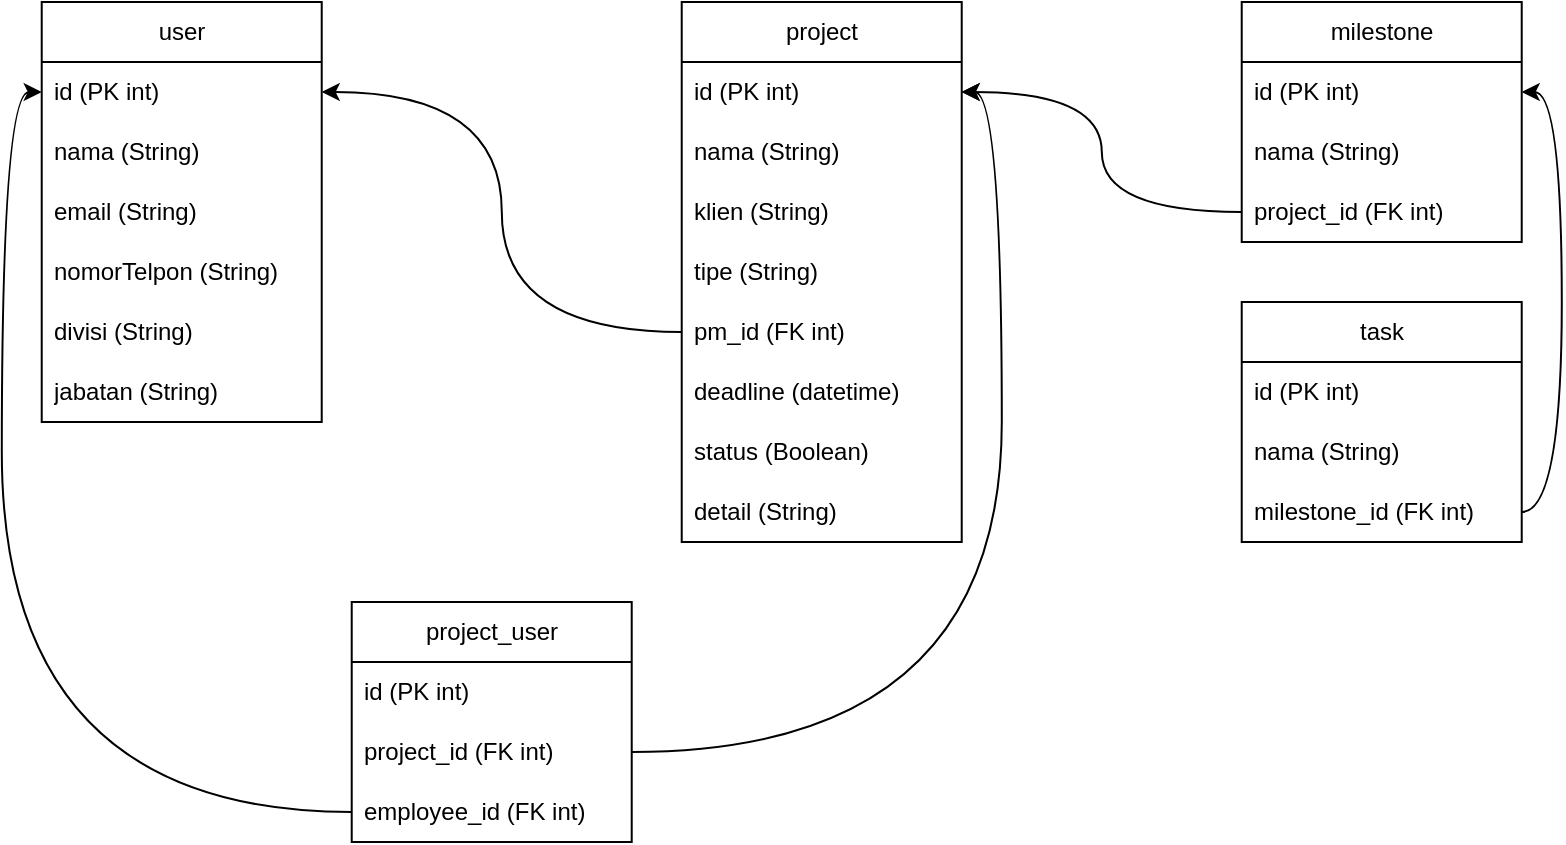 <mxfile version="21.2.6" type="device">
  <diagram name="Page-1" id="0NWVLSTXhFFUk-FZy3eq">
    <mxGraphModel dx="1050" dy="581" grid="1" gridSize="10" guides="1" tooltips="1" connect="1" arrows="1" fold="1" page="1" pageScale="1" pageWidth="850" pageHeight="1100" math="0" shadow="0">
      <root>
        <mxCell id="0" />
        <mxCell id="1" parent="0" />
        <mxCell id="x1MCxvOlKRSfi7wRCdup-1" value="user" style="swimlane;fontStyle=0;childLayout=stackLayout;horizontal=1;startSize=30;horizontalStack=0;resizeParent=1;resizeParentMax=0;resizeLast=0;collapsible=1;marginBottom=0;whiteSpace=wrap;html=1;" parent="1" vertex="1">
          <mxGeometry x="54.86" y="80" width="140" height="210" as="geometry" />
        </mxCell>
        <mxCell id="x1MCxvOlKRSfi7wRCdup-2" value="id (PK int)" style="text;strokeColor=none;fillColor=none;align=left;verticalAlign=middle;spacingLeft=4;spacingRight=4;overflow=hidden;points=[[0,0.5],[1,0.5]];portConstraint=eastwest;rotatable=0;whiteSpace=wrap;html=1;" parent="x1MCxvOlKRSfi7wRCdup-1" vertex="1">
          <mxGeometry y="30" width="140" height="30" as="geometry" />
        </mxCell>
        <mxCell id="x1MCxvOlKRSfi7wRCdup-3" value="nama (String)" style="text;strokeColor=none;fillColor=none;align=left;verticalAlign=middle;spacingLeft=4;spacingRight=4;overflow=hidden;points=[[0,0.5],[1,0.5]];portConstraint=eastwest;rotatable=0;whiteSpace=wrap;html=1;" parent="x1MCxvOlKRSfi7wRCdup-1" vertex="1">
          <mxGeometry y="60" width="140" height="30" as="geometry" />
        </mxCell>
        <mxCell id="x1MCxvOlKRSfi7wRCdup-4" value="email (String)" style="text;strokeColor=none;fillColor=none;align=left;verticalAlign=middle;spacingLeft=4;spacingRight=4;overflow=hidden;points=[[0,0.5],[1,0.5]];portConstraint=eastwest;rotatable=0;whiteSpace=wrap;html=1;" parent="x1MCxvOlKRSfi7wRCdup-1" vertex="1">
          <mxGeometry y="90" width="140" height="30" as="geometry" />
        </mxCell>
        <mxCell id="x1MCxvOlKRSfi7wRCdup-5" value="nomorTelpon (String)" style="text;strokeColor=none;fillColor=none;align=left;verticalAlign=middle;spacingLeft=4;spacingRight=4;overflow=hidden;points=[[0,0.5],[1,0.5]];portConstraint=eastwest;rotatable=0;whiteSpace=wrap;html=1;" parent="x1MCxvOlKRSfi7wRCdup-1" vertex="1">
          <mxGeometry y="120" width="140" height="30" as="geometry" />
        </mxCell>
        <mxCell id="x1MCxvOlKRSfi7wRCdup-6" value="divisi (String)" style="text;strokeColor=none;fillColor=none;align=left;verticalAlign=middle;spacingLeft=4;spacingRight=4;overflow=hidden;points=[[0,0.5],[1,0.5]];portConstraint=eastwest;rotatable=0;whiteSpace=wrap;html=1;" parent="x1MCxvOlKRSfi7wRCdup-1" vertex="1">
          <mxGeometry y="150" width="140" height="30" as="geometry" />
        </mxCell>
        <mxCell id="x1MCxvOlKRSfi7wRCdup-7" value="jabatan (String)" style="text;strokeColor=none;fillColor=none;align=left;verticalAlign=middle;spacingLeft=4;spacingRight=4;overflow=hidden;points=[[0,0.5],[1,0.5]];portConstraint=eastwest;rotatable=0;whiteSpace=wrap;html=1;" parent="x1MCxvOlKRSfi7wRCdup-1" vertex="1">
          <mxGeometry y="180" width="140" height="30" as="geometry" />
        </mxCell>
        <mxCell id="x1MCxvOlKRSfi7wRCdup-9" value="project" style="swimlane;fontStyle=0;childLayout=stackLayout;horizontal=1;startSize=30;horizontalStack=0;resizeParent=1;resizeParentMax=0;resizeLast=0;collapsible=1;marginBottom=0;whiteSpace=wrap;html=1;" parent="1" vertex="1">
          <mxGeometry x="374.86" y="80" width="140" height="270" as="geometry" />
        </mxCell>
        <mxCell id="x1MCxvOlKRSfi7wRCdup-10" value="id (PK int)" style="text;strokeColor=none;fillColor=none;align=left;verticalAlign=middle;spacingLeft=4;spacingRight=4;overflow=hidden;points=[[0,0.5],[1,0.5]];portConstraint=eastwest;rotatable=0;whiteSpace=wrap;html=1;" parent="x1MCxvOlKRSfi7wRCdup-9" vertex="1">
          <mxGeometry y="30" width="140" height="30" as="geometry" />
        </mxCell>
        <mxCell id="x1MCxvOlKRSfi7wRCdup-11" value="nama (String)" style="text;strokeColor=none;fillColor=none;align=left;verticalAlign=middle;spacingLeft=4;spacingRight=4;overflow=hidden;points=[[0,0.5],[1,0.5]];portConstraint=eastwest;rotatable=0;whiteSpace=wrap;html=1;" parent="x1MCxvOlKRSfi7wRCdup-9" vertex="1">
          <mxGeometry y="60" width="140" height="30" as="geometry" />
        </mxCell>
        <mxCell id="x1MCxvOlKRSfi7wRCdup-12" value="klien (String)" style="text;strokeColor=none;fillColor=none;align=left;verticalAlign=middle;spacingLeft=4;spacingRight=4;overflow=hidden;points=[[0,0.5],[1,0.5]];portConstraint=eastwest;rotatable=0;whiteSpace=wrap;html=1;" parent="x1MCxvOlKRSfi7wRCdup-9" vertex="1">
          <mxGeometry y="90" width="140" height="30" as="geometry" />
        </mxCell>
        <mxCell id="x1MCxvOlKRSfi7wRCdup-13" value="tipe (String)" style="text;strokeColor=none;fillColor=none;align=left;verticalAlign=middle;spacingLeft=4;spacingRight=4;overflow=hidden;points=[[0,0.5],[1,0.5]];portConstraint=eastwest;rotatable=0;whiteSpace=wrap;html=1;" parent="x1MCxvOlKRSfi7wRCdup-9" vertex="1">
          <mxGeometry y="120" width="140" height="30" as="geometry" />
        </mxCell>
        <mxCell id="x1MCxvOlKRSfi7wRCdup-15" value="pm_id (FK int)" style="text;strokeColor=none;fillColor=none;align=left;verticalAlign=middle;spacingLeft=4;spacingRight=4;overflow=hidden;points=[[0,0.5],[1,0.5]];portConstraint=eastwest;rotatable=0;whiteSpace=wrap;html=1;" parent="x1MCxvOlKRSfi7wRCdup-9" vertex="1">
          <mxGeometry y="150" width="140" height="30" as="geometry" />
        </mxCell>
        <mxCell id="x1MCxvOlKRSfi7wRCdup-14" value="deadline (datetime)" style="text;strokeColor=none;fillColor=none;align=left;verticalAlign=middle;spacingLeft=4;spacingRight=4;overflow=hidden;points=[[0,0.5],[1,0.5]];portConstraint=eastwest;rotatable=0;whiteSpace=wrap;html=1;" parent="x1MCxvOlKRSfi7wRCdup-9" vertex="1">
          <mxGeometry y="180" width="140" height="30" as="geometry" />
        </mxCell>
        <mxCell id="x1MCxvOlKRSfi7wRCdup-16" value="status (Boolean)" style="text;strokeColor=none;fillColor=none;align=left;verticalAlign=middle;spacingLeft=4;spacingRight=4;overflow=hidden;points=[[0,0.5],[1,0.5]];portConstraint=eastwest;rotatable=0;whiteSpace=wrap;html=1;" parent="x1MCxvOlKRSfi7wRCdup-9" vertex="1">
          <mxGeometry y="210" width="140" height="30" as="geometry" />
        </mxCell>
        <mxCell id="x1MCxvOlKRSfi7wRCdup-30" value="detail (String)" style="text;strokeColor=none;fillColor=none;align=left;verticalAlign=middle;spacingLeft=4;spacingRight=4;overflow=hidden;points=[[0,0.5],[1,0.5]];portConstraint=eastwest;rotatable=0;whiteSpace=wrap;html=1;" parent="x1MCxvOlKRSfi7wRCdup-9" vertex="1">
          <mxGeometry y="240" width="140" height="30" as="geometry" />
        </mxCell>
        <mxCell id="x1MCxvOlKRSfi7wRCdup-18" value="project_user" style="swimlane;fontStyle=0;childLayout=stackLayout;horizontal=1;startSize=30;horizontalStack=0;resizeParent=1;resizeParentMax=0;resizeLast=0;collapsible=1;marginBottom=0;whiteSpace=wrap;html=1;" parent="1" vertex="1">
          <mxGeometry x="209.86" y="380" width="140" height="120" as="geometry" />
        </mxCell>
        <mxCell id="x1MCxvOlKRSfi7wRCdup-19" value="id (PK int)" style="text;strokeColor=none;fillColor=none;align=left;verticalAlign=middle;spacingLeft=4;spacingRight=4;overflow=hidden;points=[[0,0.5],[1,0.5]];portConstraint=eastwest;rotatable=0;whiteSpace=wrap;html=1;" parent="x1MCxvOlKRSfi7wRCdup-18" vertex="1">
          <mxGeometry y="30" width="140" height="30" as="geometry" />
        </mxCell>
        <mxCell id="x1MCxvOlKRSfi7wRCdup-20" value="project_id (FK int)" style="text;strokeColor=none;fillColor=none;align=left;verticalAlign=middle;spacingLeft=4;spacingRight=4;overflow=hidden;points=[[0,0.5],[1,0.5]];portConstraint=eastwest;rotatable=0;whiteSpace=wrap;html=1;" parent="x1MCxvOlKRSfi7wRCdup-18" vertex="1">
          <mxGeometry y="60" width="140" height="30" as="geometry" />
        </mxCell>
        <mxCell id="x1MCxvOlKRSfi7wRCdup-21" value="employee_id (FK int)" style="text;strokeColor=none;fillColor=none;align=left;verticalAlign=middle;spacingLeft=4;spacingRight=4;overflow=hidden;points=[[0,0.5],[1,0.5]];portConstraint=eastwest;rotatable=0;whiteSpace=wrap;html=1;" parent="x1MCxvOlKRSfi7wRCdup-18" vertex="1">
          <mxGeometry y="90" width="140" height="30" as="geometry" />
        </mxCell>
        <mxCell id="x1MCxvOlKRSfi7wRCdup-23" style="edgeStyle=orthogonalEdgeStyle;curved=1;rounded=0;orthogonalLoop=1;jettySize=auto;html=1;exitX=1;exitY=0.5;exitDx=0;exitDy=0;entryX=1;entryY=0.5;entryDx=0;entryDy=0;" parent="1" source="x1MCxvOlKRSfi7wRCdup-20" target="x1MCxvOlKRSfi7wRCdup-10" edge="1">
          <mxGeometry relative="1" as="geometry" />
        </mxCell>
        <mxCell id="x1MCxvOlKRSfi7wRCdup-24" style="edgeStyle=orthogonalEdgeStyle;curved=1;rounded=0;orthogonalLoop=1;jettySize=auto;html=1;exitX=0;exitY=0.5;exitDx=0;exitDy=0;entryX=1;entryY=0.5;entryDx=0;entryDy=0;" parent="1" source="x1MCxvOlKRSfi7wRCdup-15" target="x1MCxvOlKRSfi7wRCdup-2" edge="1">
          <mxGeometry relative="1" as="geometry" />
        </mxCell>
        <mxCell id="x1MCxvOlKRSfi7wRCdup-25" style="edgeStyle=orthogonalEdgeStyle;curved=1;rounded=0;orthogonalLoop=1;jettySize=auto;html=1;exitX=0;exitY=0.5;exitDx=0;exitDy=0;entryX=0;entryY=0.5;entryDx=0;entryDy=0;" parent="1" source="x1MCxvOlKRSfi7wRCdup-21" target="x1MCxvOlKRSfi7wRCdup-2" edge="1">
          <mxGeometry relative="1" as="geometry" />
        </mxCell>
        <mxCell id="x1MCxvOlKRSfi7wRCdup-26" value="milestone" style="swimlane;fontStyle=0;childLayout=stackLayout;horizontal=1;startSize=30;horizontalStack=0;resizeParent=1;resizeParentMax=0;resizeLast=0;collapsible=1;marginBottom=0;whiteSpace=wrap;html=1;" parent="1" vertex="1">
          <mxGeometry x="654.86" y="80" width="140" height="120" as="geometry" />
        </mxCell>
        <mxCell id="x1MCxvOlKRSfi7wRCdup-27" value="id (PK int)" style="text;strokeColor=none;fillColor=none;align=left;verticalAlign=middle;spacingLeft=4;spacingRight=4;overflow=hidden;points=[[0,0.5],[1,0.5]];portConstraint=eastwest;rotatable=0;whiteSpace=wrap;html=1;" parent="x1MCxvOlKRSfi7wRCdup-26" vertex="1">
          <mxGeometry y="30" width="140" height="30" as="geometry" />
        </mxCell>
        <mxCell id="x1MCxvOlKRSfi7wRCdup-28" value="nama (String)" style="text;strokeColor=none;fillColor=none;align=left;verticalAlign=middle;spacingLeft=4;spacingRight=4;overflow=hidden;points=[[0,0.5],[1,0.5]];portConstraint=eastwest;rotatable=0;whiteSpace=wrap;html=1;" parent="x1MCxvOlKRSfi7wRCdup-26" vertex="1">
          <mxGeometry y="60" width="140" height="30" as="geometry" />
        </mxCell>
        <mxCell id="x1MCxvOlKRSfi7wRCdup-29" value="project_id (FK int)" style="text;strokeColor=none;fillColor=none;align=left;verticalAlign=middle;spacingLeft=4;spacingRight=4;overflow=hidden;points=[[0,0.5],[1,0.5]];portConstraint=eastwest;rotatable=0;whiteSpace=wrap;html=1;" parent="x1MCxvOlKRSfi7wRCdup-26" vertex="1">
          <mxGeometry y="90" width="140" height="30" as="geometry" />
        </mxCell>
        <mxCell id="x1MCxvOlKRSfi7wRCdup-31" value="task" style="swimlane;fontStyle=0;childLayout=stackLayout;horizontal=1;startSize=30;horizontalStack=0;resizeParent=1;resizeParentMax=0;resizeLast=0;collapsible=1;marginBottom=0;whiteSpace=wrap;html=1;" parent="1" vertex="1">
          <mxGeometry x="654.86" y="230" width="140" height="120" as="geometry" />
        </mxCell>
        <mxCell id="x1MCxvOlKRSfi7wRCdup-32" value="id (PK int)" style="text;strokeColor=none;fillColor=none;align=left;verticalAlign=middle;spacingLeft=4;spacingRight=4;overflow=hidden;points=[[0,0.5],[1,0.5]];portConstraint=eastwest;rotatable=0;whiteSpace=wrap;html=1;" parent="x1MCxvOlKRSfi7wRCdup-31" vertex="1">
          <mxGeometry y="30" width="140" height="30" as="geometry" />
        </mxCell>
        <mxCell id="x1MCxvOlKRSfi7wRCdup-33" value="nama (String)" style="text;strokeColor=none;fillColor=none;align=left;verticalAlign=middle;spacingLeft=4;spacingRight=4;overflow=hidden;points=[[0,0.5],[1,0.5]];portConstraint=eastwest;rotatable=0;whiteSpace=wrap;html=1;" parent="x1MCxvOlKRSfi7wRCdup-31" vertex="1">
          <mxGeometry y="60" width="140" height="30" as="geometry" />
        </mxCell>
        <mxCell id="x1MCxvOlKRSfi7wRCdup-34" value="milestone_id (FK int)" style="text;strokeColor=none;fillColor=none;align=left;verticalAlign=middle;spacingLeft=4;spacingRight=4;overflow=hidden;points=[[0,0.5],[1,0.5]];portConstraint=eastwest;rotatable=0;whiteSpace=wrap;html=1;" parent="x1MCxvOlKRSfi7wRCdup-31" vertex="1">
          <mxGeometry y="90" width="140" height="30" as="geometry" />
        </mxCell>
        <mxCell id="x1MCxvOlKRSfi7wRCdup-35" style="edgeStyle=orthogonalEdgeStyle;curved=1;rounded=0;orthogonalLoop=1;jettySize=auto;html=1;exitX=1;exitY=0.5;exitDx=0;exitDy=0;entryX=1;entryY=0.5;entryDx=0;entryDy=0;" parent="1" source="x1MCxvOlKRSfi7wRCdup-34" target="x1MCxvOlKRSfi7wRCdup-27" edge="1">
          <mxGeometry relative="1" as="geometry" />
        </mxCell>
        <mxCell id="x1MCxvOlKRSfi7wRCdup-36" style="edgeStyle=orthogonalEdgeStyle;curved=1;rounded=0;orthogonalLoop=1;jettySize=auto;html=1;exitX=0;exitY=0.5;exitDx=0;exitDy=0;entryX=1;entryY=0.5;entryDx=0;entryDy=0;" parent="1" source="x1MCxvOlKRSfi7wRCdup-29" target="x1MCxvOlKRSfi7wRCdup-10" edge="1">
          <mxGeometry relative="1" as="geometry" />
        </mxCell>
      </root>
    </mxGraphModel>
  </diagram>
</mxfile>
